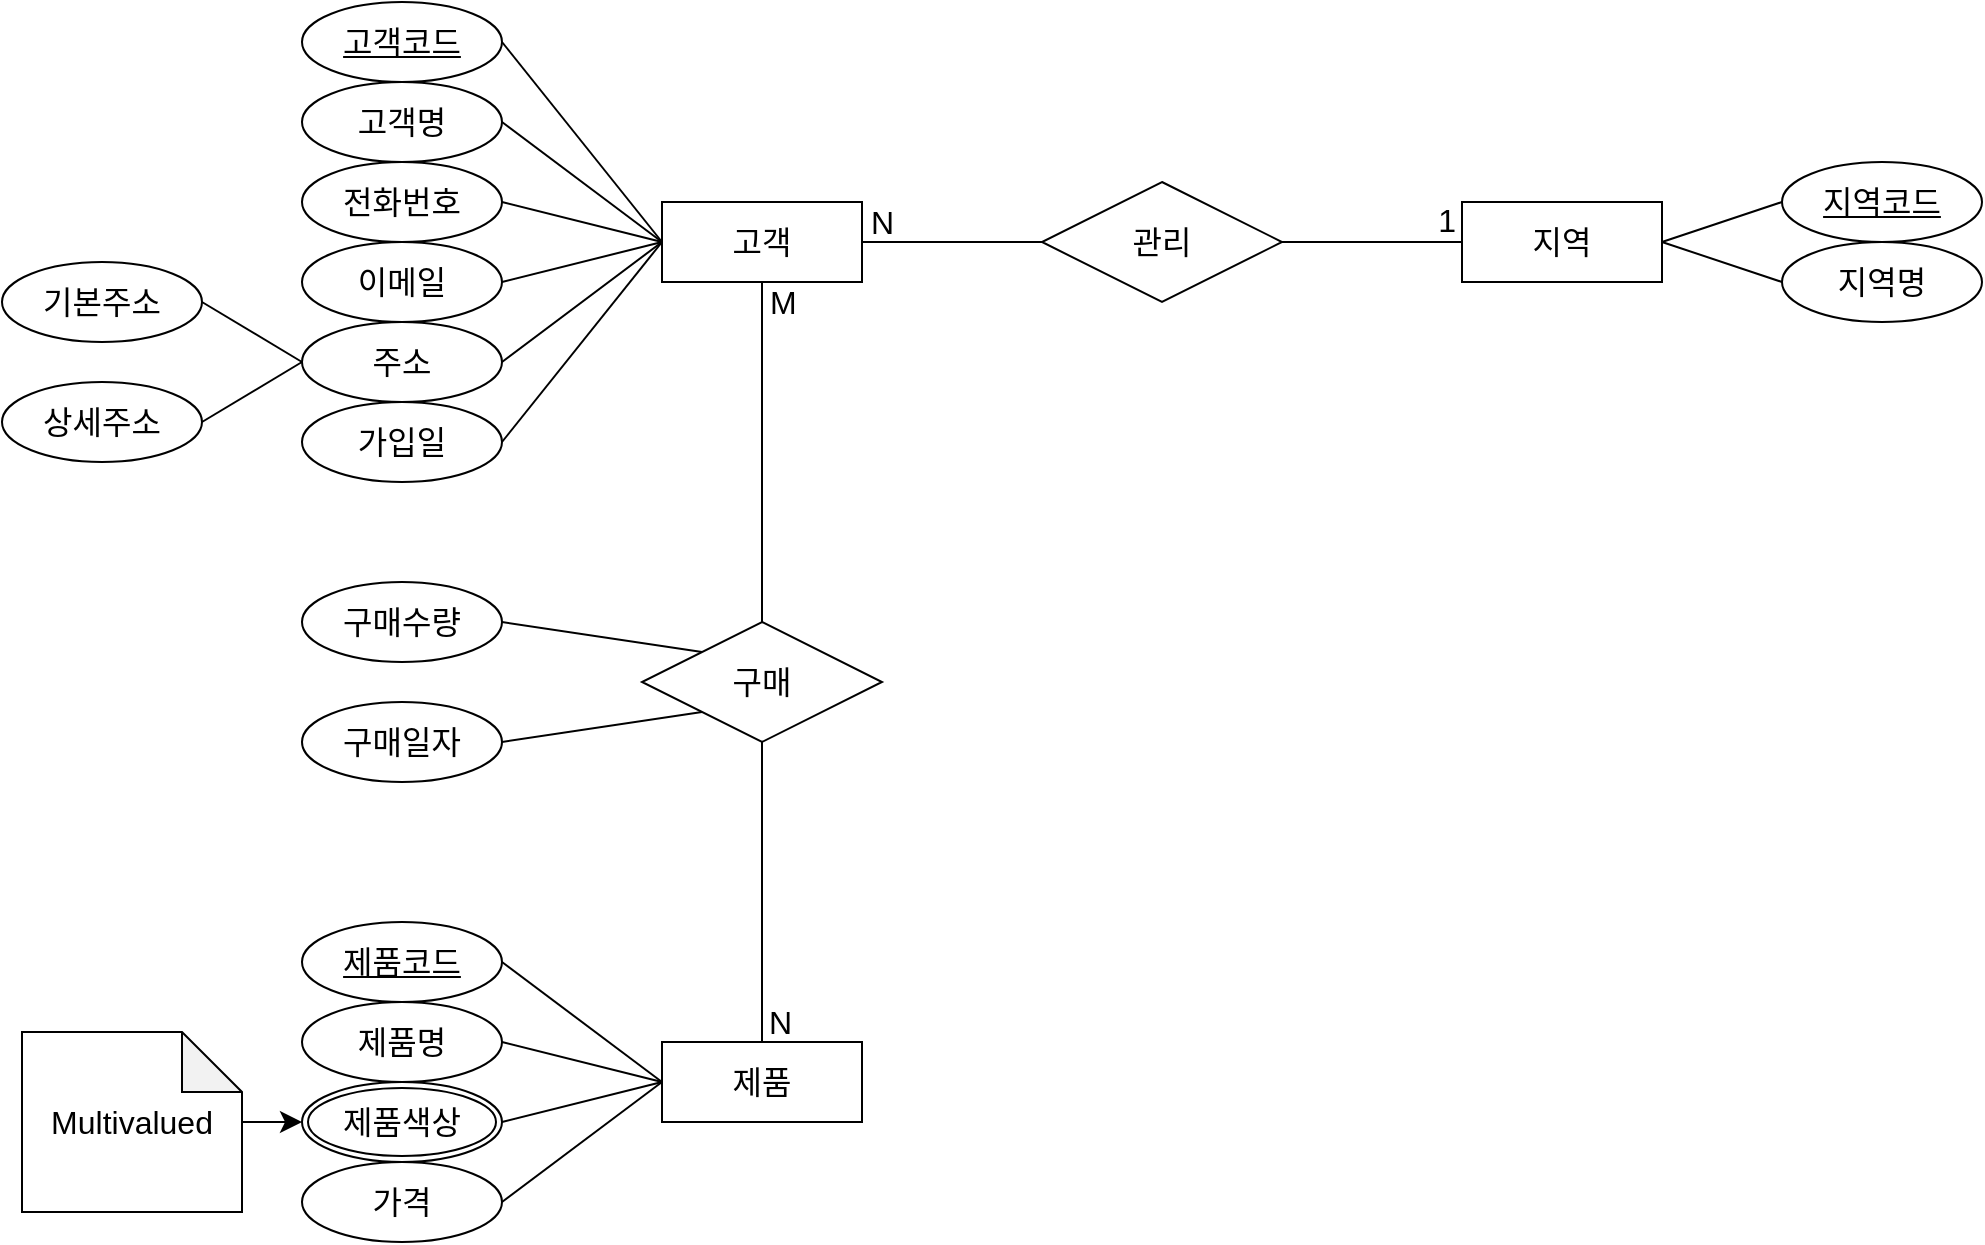 <mxfile version="23.0.2" type="github" pages="2">
  <diagram name="ERD" id="VXVqVvbSLFKc98BMj8N4">
    <mxGraphModel dx="1860" dy="1391" grid="1" gridSize="10" guides="1" tooltips="1" connect="1" arrows="1" fold="1" page="0" pageScale="1" pageWidth="827" pageHeight="1169" math="0" shadow="0">
      <root>
        <mxCell id="0" />
        <mxCell id="1" parent="0" />
        <mxCell id="eDF0rX1CZeztAPuccwW2-1" value="고객" style="whiteSpace=wrap;html=1;align=center;fontSize=16;" vertex="1" parent="1">
          <mxGeometry x="-120" y="-120" width="100" height="40" as="geometry" />
        </mxCell>
        <mxCell id="eDF0rX1CZeztAPuccwW2-4" value="지역" style="whiteSpace=wrap;html=1;align=center;fontSize=16;" vertex="1" parent="1">
          <mxGeometry x="280" y="-120" width="100" height="40" as="geometry" />
        </mxCell>
        <mxCell id="eDF0rX1CZeztAPuccwW2-5" value="제품" style="whiteSpace=wrap;html=1;align=center;fontSize=16;" vertex="1" parent="1">
          <mxGeometry x="-120" y="300" width="100" height="40" as="geometry" />
        </mxCell>
        <mxCell id="eDF0rX1CZeztAPuccwW2-6" value="고객코드" style="ellipse;whiteSpace=wrap;html=1;align=center;fontStyle=4;fontSize=16;" vertex="1" parent="1">
          <mxGeometry x="-300" y="-220" width="100" height="40" as="geometry" />
        </mxCell>
        <mxCell id="eDF0rX1CZeztAPuccwW2-7" value="고객명" style="ellipse;whiteSpace=wrap;html=1;align=center;fontSize=16;" vertex="1" parent="1">
          <mxGeometry x="-300" y="-180" width="100" height="40" as="geometry" />
        </mxCell>
        <mxCell id="eDF0rX1CZeztAPuccwW2-8" value="전화번호" style="ellipse;whiteSpace=wrap;html=1;align=center;fontSize=16;" vertex="1" parent="1">
          <mxGeometry x="-300" y="-140" width="100" height="40" as="geometry" />
        </mxCell>
        <mxCell id="eDF0rX1CZeztAPuccwW2-9" value="이메일" style="ellipse;whiteSpace=wrap;html=1;align=center;fontSize=16;" vertex="1" parent="1">
          <mxGeometry x="-300" y="-100" width="100" height="40" as="geometry" />
        </mxCell>
        <mxCell id="eDF0rX1CZeztAPuccwW2-10" value="주소" style="ellipse;whiteSpace=wrap;html=1;align=center;fontSize=16;" vertex="1" parent="1">
          <mxGeometry x="-300" y="-60" width="100" height="40" as="geometry" />
        </mxCell>
        <mxCell id="eDF0rX1CZeztAPuccwW2-12" value="가입일&lt;br&gt;" style="ellipse;whiteSpace=wrap;html=1;align=center;fontSize=16;" vertex="1" parent="1">
          <mxGeometry x="-300" y="-20" width="100" height="40" as="geometry" />
        </mxCell>
        <mxCell id="eDF0rX1CZeztAPuccwW2-13" value="기본주소" style="ellipse;whiteSpace=wrap;html=1;align=center;fontSize=16;" vertex="1" parent="1">
          <mxGeometry x="-450" y="-90" width="100" height="40" as="geometry" />
        </mxCell>
        <mxCell id="eDF0rX1CZeztAPuccwW2-14" value="상세주소" style="ellipse;whiteSpace=wrap;html=1;align=center;fontSize=16;" vertex="1" parent="1">
          <mxGeometry x="-450" y="-30" width="100" height="40" as="geometry" />
        </mxCell>
        <mxCell id="eDF0rX1CZeztAPuccwW2-15" value="지역명" style="ellipse;whiteSpace=wrap;html=1;align=center;fontSize=16;" vertex="1" parent="1">
          <mxGeometry x="440" y="-100" width="100" height="40" as="geometry" />
        </mxCell>
        <mxCell id="eDF0rX1CZeztAPuccwW2-16" value="지역코드" style="ellipse;whiteSpace=wrap;html=1;align=center;fontStyle=4;fontSize=16;" vertex="1" parent="1">
          <mxGeometry x="440" y="-140" width="100" height="40" as="geometry" />
        </mxCell>
        <mxCell id="eDF0rX1CZeztAPuccwW2-18" value="제품코드" style="ellipse;whiteSpace=wrap;html=1;align=center;fontStyle=4;fontSize=16;" vertex="1" parent="1">
          <mxGeometry x="-300" y="240" width="100" height="40" as="geometry" />
        </mxCell>
        <mxCell id="eDF0rX1CZeztAPuccwW2-19" value="제품명" style="ellipse;whiteSpace=wrap;html=1;align=center;fontSize=16;" vertex="1" parent="1">
          <mxGeometry x="-300" y="280" width="100" height="40" as="geometry" />
        </mxCell>
        <mxCell id="eDF0rX1CZeztAPuccwW2-21" value="가격" style="ellipse;whiteSpace=wrap;html=1;align=center;fontSize=16;" vertex="1" parent="1">
          <mxGeometry x="-300" y="360" width="100" height="40" as="geometry" />
        </mxCell>
        <mxCell id="eDF0rX1CZeztAPuccwW2-23" value="" style="endArrow=none;html=1;rounded=0;fontSize=12;startSize=8;endSize=8;curved=1;exitX=0.5;exitY=1;exitDx=0;exitDy=0;entryX=0.5;entryY=0;entryDx=0;entryDy=0;" edge="1" parent="1" source="eDF0rX1CZeztAPuccwW2-1" target="eDF0rX1CZeztAPuccwW2-5">
          <mxGeometry relative="1" as="geometry">
            <mxPoint x="-240" y="70" as="sourcePoint" />
            <mxPoint x="-80" y="70" as="targetPoint" />
          </mxGeometry>
        </mxCell>
        <mxCell id="eDF0rX1CZeztAPuccwW2-24" value="M" style="resizable=0;html=1;whiteSpace=wrap;align=left;verticalAlign=bottom;fontSize=16;" connectable="0" vertex="1" parent="eDF0rX1CZeztAPuccwW2-23">
          <mxGeometry x="-1" relative="1" as="geometry">
            <mxPoint x="2" y="21" as="offset" />
          </mxGeometry>
        </mxCell>
        <mxCell id="eDF0rX1CZeztAPuccwW2-25" value="N" style="resizable=0;html=1;whiteSpace=wrap;align=right;verticalAlign=bottom;fontSize=16;" connectable="0" vertex="1" parent="eDF0rX1CZeztAPuccwW2-23">
          <mxGeometry x="1" relative="1" as="geometry">
            <mxPoint x="16" y="1" as="offset" />
          </mxGeometry>
        </mxCell>
        <mxCell id="eDF0rX1CZeztAPuccwW2-22" value="구매" style="shape=rhombus;perimeter=rhombusPerimeter;whiteSpace=wrap;html=1;align=center;fontSize=16;" vertex="1" parent="1">
          <mxGeometry x="-130" y="90" width="120" height="60" as="geometry" />
        </mxCell>
        <mxCell id="eDF0rX1CZeztAPuccwW2-26" value="구매수량" style="ellipse;whiteSpace=wrap;html=1;align=center;fontSize=16;" vertex="1" parent="1">
          <mxGeometry x="-300" y="70" width="100" height="40" as="geometry" />
        </mxCell>
        <mxCell id="eDF0rX1CZeztAPuccwW2-27" value="구매일자" style="ellipse;whiteSpace=wrap;html=1;align=center;fontSize=16;" vertex="1" parent="1">
          <mxGeometry x="-300" y="130" width="100" height="40" as="geometry" />
        </mxCell>
        <mxCell id="eDF0rX1CZeztAPuccwW2-28" value="관리" style="shape=rhombus;perimeter=rhombusPerimeter;whiteSpace=wrap;html=1;align=center;fontSize=16;" vertex="1" parent="1">
          <mxGeometry x="70" y="-130" width="120" height="60" as="geometry" />
        </mxCell>
        <mxCell id="eDF0rX1CZeztAPuccwW2-29" value="" style="endArrow=none;html=1;rounded=0;fontSize=12;startSize=8;endSize=8;curved=1;entryX=0;entryY=0.5;entryDx=0;entryDy=0;exitX=1;exitY=0.5;exitDx=0;exitDy=0;" edge="1" parent="1" source="eDF0rX1CZeztAPuccwW2-28" target="eDF0rX1CZeztAPuccwW2-4">
          <mxGeometry relative="1" as="geometry">
            <mxPoint x="90" y="70" as="sourcePoint" />
            <mxPoint x="250" y="70" as="targetPoint" />
          </mxGeometry>
        </mxCell>
        <mxCell id="eDF0rX1CZeztAPuccwW2-30" value="1" style="resizable=0;html=1;whiteSpace=wrap;align=right;verticalAlign=bottom;fontSize=16;" connectable="0" vertex="1" parent="eDF0rX1CZeztAPuccwW2-29">
          <mxGeometry x="1" relative="1" as="geometry">
            <mxPoint x="-2" as="offset" />
          </mxGeometry>
        </mxCell>
        <mxCell id="eDF0rX1CZeztAPuccwW2-31" value="" style="endArrow=none;html=1;rounded=0;fontSize=12;startSize=8;endSize=8;curved=1;entryX=1;entryY=0.5;entryDx=0;entryDy=0;exitX=0;exitY=0.5;exitDx=0;exitDy=0;" edge="1" parent="1" source="eDF0rX1CZeztAPuccwW2-28" target="eDF0rX1CZeztAPuccwW2-1">
          <mxGeometry relative="1" as="geometry">
            <mxPoint x="130" y="70" as="sourcePoint" />
            <mxPoint x="290" y="70" as="targetPoint" />
          </mxGeometry>
        </mxCell>
        <mxCell id="eDF0rX1CZeztAPuccwW2-32" value="N" style="resizable=0;html=1;whiteSpace=wrap;align=right;verticalAlign=bottom;fontSize=16;" connectable="0" vertex="1" parent="eDF0rX1CZeztAPuccwW2-31">
          <mxGeometry x="1" relative="1" as="geometry">
            <mxPoint x="17" y="1" as="offset" />
          </mxGeometry>
        </mxCell>
        <mxCell id="eDF0rX1CZeztAPuccwW2-33" value="" style="endArrow=none;html=1;rounded=0;fontSize=12;startSize=8;endSize=8;curved=1;exitX=1;exitY=0.5;exitDx=0;exitDy=0;entryX=0;entryY=0.5;entryDx=0;entryDy=0;" edge="1" parent="1" source="eDF0rX1CZeztAPuccwW2-6" target="eDF0rX1CZeztAPuccwW2-1">
          <mxGeometry relative="1" as="geometry">
            <mxPoint x="-190" y="80" as="sourcePoint" />
            <mxPoint x="-120" y="-80" as="targetPoint" />
          </mxGeometry>
        </mxCell>
        <mxCell id="eDF0rX1CZeztAPuccwW2-34" value="" style="endArrow=none;html=1;rounded=0;fontSize=12;startSize=8;endSize=8;curved=1;exitX=1;exitY=0.5;exitDx=0;exitDy=0;entryX=0;entryY=0.5;entryDx=0;entryDy=0;" edge="1" parent="1" source="eDF0rX1CZeztAPuccwW2-7" target="eDF0rX1CZeztAPuccwW2-1">
          <mxGeometry relative="1" as="geometry">
            <mxPoint x="-190" y="-190" as="sourcePoint" />
            <mxPoint x="-120" y="-80" as="targetPoint" />
          </mxGeometry>
        </mxCell>
        <mxCell id="eDF0rX1CZeztAPuccwW2-35" value="" style="endArrow=none;html=1;rounded=0;fontSize=12;startSize=8;endSize=8;curved=1;exitX=1;exitY=0.5;exitDx=0;exitDy=0;entryX=0;entryY=0.5;entryDx=0;entryDy=0;" edge="1" parent="1" source="eDF0rX1CZeztAPuccwW2-8" target="eDF0rX1CZeztAPuccwW2-1">
          <mxGeometry relative="1" as="geometry">
            <mxPoint x="-190" y="-150" as="sourcePoint" />
            <mxPoint x="-120" y="-80" as="targetPoint" />
          </mxGeometry>
        </mxCell>
        <mxCell id="eDF0rX1CZeztAPuccwW2-36" value="" style="endArrow=none;html=1;rounded=0;fontSize=12;startSize=8;endSize=8;curved=1;exitX=1;exitY=0.5;exitDx=0;exitDy=0;entryX=0;entryY=0.5;entryDx=0;entryDy=0;" edge="1" parent="1" source="eDF0rX1CZeztAPuccwW2-9" target="eDF0rX1CZeztAPuccwW2-1">
          <mxGeometry relative="1" as="geometry">
            <mxPoint x="-190" y="-110" as="sourcePoint" />
            <mxPoint x="-120" y="-80" as="targetPoint" />
          </mxGeometry>
        </mxCell>
        <mxCell id="eDF0rX1CZeztAPuccwW2-37" value="" style="endArrow=none;html=1;rounded=0;fontSize=12;startSize=8;endSize=8;curved=1;exitX=1;exitY=0.5;exitDx=0;exitDy=0;entryX=0;entryY=0.5;entryDx=0;entryDy=0;" edge="1" parent="1" source="eDF0rX1CZeztAPuccwW2-10" target="eDF0rX1CZeztAPuccwW2-1">
          <mxGeometry relative="1" as="geometry">
            <mxPoint x="-190" y="-70" as="sourcePoint" />
            <mxPoint x="-120" y="-80" as="targetPoint" />
          </mxGeometry>
        </mxCell>
        <mxCell id="eDF0rX1CZeztAPuccwW2-39" value="" style="endArrow=none;html=1;rounded=0;fontSize=12;startSize=8;endSize=8;curved=1;exitX=1;exitY=0.5;exitDx=0;exitDy=0;entryX=0;entryY=0.5;entryDx=0;entryDy=0;" edge="1" parent="1" source="eDF0rX1CZeztAPuccwW2-12" target="eDF0rX1CZeztAPuccwW2-1">
          <mxGeometry relative="1" as="geometry">
            <mxPoint x="-170" y="-50" as="sourcePoint" />
            <mxPoint x="-120" y="-80" as="targetPoint" />
          </mxGeometry>
        </mxCell>
        <mxCell id="eDF0rX1CZeztAPuccwW2-40" value="" style="endArrow=none;html=1;rounded=0;fontSize=12;startSize=8;endSize=8;curved=1;exitX=1;exitY=0.5;exitDx=0;exitDy=0;entryX=0;entryY=0;entryDx=0;entryDy=0;" edge="1" parent="1" source="eDF0rX1CZeztAPuccwW2-26" target="eDF0rX1CZeztAPuccwW2-22">
          <mxGeometry relative="1" as="geometry">
            <mxPoint x="-190" y="10" as="sourcePoint" />
            <mxPoint x="-110" y="-110" as="targetPoint" />
          </mxGeometry>
        </mxCell>
        <mxCell id="eDF0rX1CZeztAPuccwW2-41" value="" style="endArrow=none;html=1;rounded=0;fontSize=12;startSize=8;endSize=8;curved=1;exitX=1;exitY=0.5;exitDx=0;exitDy=0;entryX=0;entryY=1;entryDx=0;entryDy=0;" edge="1" parent="1" source="eDF0rX1CZeztAPuccwW2-27" target="eDF0rX1CZeztAPuccwW2-22">
          <mxGeometry relative="1" as="geometry">
            <mxPoint x="-190" y="100" as="sourcePoint" />
            <mxPoint x="-90" y="115" as="targetPoint" />
          </mxGeometry>
        </mxCell>
        <mxCell id="eDF0rX1CZeztAPuccwW2-42" value="" style="endArrow=none;html=1;rounded=0;fontSize=12;startSize=8;endSize=8;curved=1;exitX=1;exitY=0.5;exitDx=0;exitDy=0;entryX=0;entryY=0.5;entryDx=0;entryDy=0;" edge="1" parent="1" source="eDF0rX1CZeztAPuccwW2-18" target="eDF0rX1CZeztAPuccwW2-5">
          <mxGeometry relative="1" as="geometry">
            <mxPoint x="-190" y="180" as="sourcePoint" />
            <mxPoint x="-90" y="165" as="targetPoint" />
          </mxGeometry>
        </mxCell>
        <mxCell id="eDF0rX1CZeztAPuccwW2-43" value="" style="endArrow=none;html=1;rounded=0;fontSize=12;startSize=8;endSize=8;curved=1;exitX=1;exitY=0.5;exitDx=0;exitDy=0;entryX=0;entryY=0.5;entryDx=0;entryDy=0;" edge="1" parent="1" source="eDF0rX1CZeztAPuccwW2-19" target="eDF0rX1CZeztAPuccwW2-5">
          <mxGeometry relative="1" as="geometry">
            <mxPoint x="-190" y="270" as="sourcePoint" />
            <mxPoint x="-110" y="330" as="targetPoint" />
          </mxGeometry>
        </mxCell>
        <mxCell id="eDF0rX1CZeztAPuccwW2-44" value="" style="endArrow=none;html=1;rounded=0;fontSize=12;startSize=8;endSize=8;curved=1;exitX=1;exitY=0.5;exitDx=0;exitDy=0;entryX=0;entryY=0.5;entryDx=0;entryDy=0;" edge="1" parent="1" source="VKuUm9pk9I5lDP7ehWcS-5" target="eDF0rX1CZeztAPuccwW2-5">
          <mxGeometry relative="1" as="geometry">
            <mxPoint x="-200" y="340" as="sourcePoint" />
            <mxPoint x="-110" y="330" as="targetPoint" />
          </mxGeometry>
        </mxCell>
        <mxCell id="eDF0rX1CZeztAPuccwW2-45" value="" style="endArrow=none;html=1;rounded=0;fontSize=12;startSize=8;endSize=8;curved=1;exitX=1;exitY=0.5;exitDx=0;exitDy=0;entryX=0;entryY=0.5;entryDx=0;entryDy=0;" edge="1" parent="1" source="eDF0rX1CZeztAPuccwW2-21" target="eDF0rX1CZeztAPuccwW2-5">
          <mxGeometry relative="1" as="geometry">
            <mxPoint x="-180" y="320" as="sourcePoint" />
            <mxPoint x="-100" y="340" as="targetPoint" />
          </mxGeometry>
        </mxCell>
        <mxCell id="eDF0rX1CZeztAPuccwW2-46" value="" style="endArrow=none;html=1;rounded=0;fontSize=12;startSize=8;endSize=8;curved=1;exitX=1;exitY=0.5;exitDx=0;exitDy=0;entryX=0;entryY=0.5;entryDx=0;entryDy=0;" edge="1" parent="1" source="eDF0rX1CZeztAPuccwW2-13" target="eDF0rX1CZeztAPuccwW2-10">
          <mxGeometry relative="1" as="geometry">
            <mxPoint x="-350" y="-80" as="sourcePoint" />
            <mxPoint x="-270" y="-60" as="targetPoint" />
          </mxGeometry>
        </mxCell>
        <mxCell id="eDF0rX1CZeztAPuccwW2-47" value="" style="endArrow=none;html=1;rounded=0;fontSize=12;startSize=8;endSize=8;curved=1;exitX=1;exitY=0.5;exitDx=0;exitDy=0;entryX=0;entryY=0.5;entryDx=0;entryDy=0;" edge="1" parent="1" source="eDF0rX1CZeztAPuccwW2-14" target="eDF0rX1CZeztAPuccwW2-10">
          <mxGeometry relative="1" as="geometry">
            <mxPoint x="-340" y="-70" as="sourcePoint" />
            <mxPoint x="-290" y="-30" as="targetPoint" />
          </mxGeometry>
        </mxCell>
        <mxCell id="eDF0rX1CZeztAPuccwW2-48" value="" style="endArrow=none;html=1;rounded=0;fontSize=12;startSize=8;endSize=8;curved=1;exitX=1;exitY=0.5;exitDx=0;exitDy=0;entryX=0;entryY=0.5;entryDx=0;entryDy=0;" edge="1" parent="1" source="eDF0rX1CZeztAPuccwW2-4" target="eDF0rX1CZeztAPuccwW2-16">
          <mxGeometry relative="1" as="geometry">
            <mxPoint x="270" y="60" as="sourcePoint" />
            <mxPoint x="430" y="60" as="targetPoint" />
          </mxGeometry>
        </mxCell>
        <mxCell id="eDF0rX1CZeztAPuccwW2-49" value="" style="endArrow=none;html=1;rounded=0;fontSize=12;startSize=8;endSize=8;curved=1;exitX=1;exitY=0.5;exitDx=0;exitDy=0;entryX=0;entryY=0.5;entryDx=0;entryDy=0;" edge="1" parent="1" source="eDF0rX1CZeztAPuccwW2-4" target="eDF0rX1CZeztAPuccwW2-15">
          <mxGeometry relative="1" as="geometry">
            <mxPoint x="390" y="-90" as="sourcePoint" />
            <mxPoint x="450" y="-110" as="targetPoint" />
          </mxGeometry>
        </mxCell>
        <mxCell id="VKuUm9pk9I5lDP7ehWcS-5" value="제품색상" style="ellipse;shape=doubleEllipse;margin=3;whiteSpace=wrap;html=1;align=center;fontSize=16;" vertex="1" parent="1">
          <mxGeometry x="-300" y="320" width="100" height="40" as="geometry" />
        </mxCell>
        <mxCell id="b7PekmZ-Q1O7V8gQwxxi-1" value="" style="edgeStyle=none;curved=1;rounded=0;orthogonalLoop=1;jettySize=auto;html=1;fontFamily=Helvetica;fontSize=16;fontColor=default;startSize=0;endSize=8;" edge="1" parent="1" source="pSygysDqsmpUmuMcyr_T-3" target="VKuUm9pk9I5lDP7ehWcS-5">
          <mxGeometry relative="1" as="geometry" />
        </mxCell>
        <mxCell id="pSygysDqsmpUmuMcyr_T-3" value="Multivalued" style="shape=note;whiteSpace=wrap;html=1;backgroundOutline=1;darkOpacity=0.05;strokeColor=default;align=center;verticalAlign=middle;fontFamily=Helvetica;fontSize=16;fontColor=default;startSize=0;fillColor=none;" vertex="1" parent="1">
          <mxGeometry x="-440" y="295" width="110" height="90" as="geometry" />
        </mxCell>
      </root>
    </mxGraphModel>
  </diagram>
  <diagram id="JuvKxeR1rOU4n8186Sb1" name="릴레이션">
    <mxGraphModel dx="1301" dy="1242" grid="1" gridSize="10" guides="1" tooltips="1" connect="1" arrows="1" fold="1" page="0" pageScale="1" pageWidth="827" pageHeight="1169" math="0" shadow="0">
      <root>
        <mxCell id="0" />
        <mxCell id="1" parent="0" />
        <mxCell id="ceYLRNmk7_6QOQrxrqJo-1" value="고객" style="shape=table;startSize=30;container=1;collapsible=1;childLayout=tableLayout;fixedRows=1;rowLines=0;fontStyle=1;align=center;resizeLast=1;html=1;whiteSpace=wrap;fontSize=16;" vertex="1" parent="1">
          <mxGeometry x="-120" y="-120" width="180" height="240" as="geometry" />
        </mxCell>
        <mxCell id="ceYLRNmk7_6QOQrxrqJo-2" value="" style="shape=tableRow;horizontal=0;startSize=0;swimlaneHead=0;swimlaneBody=0;fillColor=none;collapsible=0;dropTarget=0;points=[[0,0.5],[1,0.5]];portConstraint=eastwest;top=0;left=0;right=0;bottom=0;html=1;fontSize=16;" vertex="1" parent="ceYLRNmk7_6QOQrxrqJo-1">
          <mxGeometry y="30" width="180" height="30" as="geometry" />
        </mxCell>
        <mxCell id="ceYLRNmk7_6QOQrxrqJo-3" value="PK" style="shape=partialRectangle;connectable=0;fillColor=none;top=0;left=0;bottom=0;right=0;fontStyle=1;overflow=hidden;html=1;whiteSpace=wrap;fontSize=16;" vertex="1" parent="ceYLRNmk7_6QOQrxrqJo-2">
          <mxGeometry width="60" height="30" as="geometry">
            <mxRectangle width="60" height="30" as="alternateBounds" />
          </mxGeometry>
        </mxCell>
        <mxCell id="ceYLRNmk7_6QOQrxrqJo-4" value="고객코드" style="shape=partialRectangle;connectable=0;fillColor=none;top=0;left=0;bottom=0;right=0;align=left;spacingLeft=6;fontStyle=5;overflow=hidden;html=1;whiteSpace=wrap;fontSize=16;" vertex="1" parent="ceYLRNmk7_6QOQrxrqJo-2">
          <mxGeometry x="60" width="120" height="30" as="geometry">
            <mxRectangle width="120" height="30" as="alternateBounds" />
          </mxGeometry>
        </mxCell>
        <mxCell id="ceYLRNmk7_6QOQrxrqJo-5" value="" style="shape=tableRow;horizontal=0;startSize=0;swimlaneHead=0;swimlaneBody=0;fillColor=none;collapsible=0;dropTarget=0;points=[[0,0.5],[1,0.5]];portConstraint=eastwest;top=0;left=0;right=0;bottom=1;html=1;fontSize=16;" vertex="1" parent="ceYLRNmk7_6QOQrxrqJo-1">
          <mxGeometry y="60" width="180" height="30" as="geometry" />
        </mxCell>
        <mxCell id="ceYLRNmk7_6QOQrxrqJo-6" value="FK" style="shape=partialRectangle;connectable=0;fillColor=none;top=0;left=0;bottom=0;right=0;fontStyle=1;overflow=hidden;html=1;whiteSpace=wrap;fontSize=16;" vertex="1" parent="ceYLRNmk7_6QOQrxrqJo-5">
          <mxGeometry width="60" height="30" as="geometry">
            <mxRectangle width="60" height="30" as="alternateBounds" />
          </mxGeometry>
        </mxCell>
        <mxCell id="ceYLRNmk7_6QOQrxrqJo-7" value="지역코드" style="shape=partialRectangle;connectable=0;fillColor=none;top=0;left=0;bottom=0;right=0;align=left;spacingLeft=6;fontStyle=5;overflow=hidden;html=1;whiteSpace=wrap;fontSize=16;" vertex="1" parent="ceYLRNmk7_6QOQrxrqJo-5">
          <mxGeometry x="60" width="120" height="30" as="geometry">
            <mxRectangle width="120" height="30" as="alternateBounds" />
          </mxGeometry>
        </mxCell>
        <mxCell id="ceYLRNmk7_6QOQrxrqJo-8" value="" style="shape=tableRow;horizontal=0;startSize=0;swimlaneHead=0;swimlaneBody=0;fillColor=none;collapsible=0;dropTarget=0;points=[[0,0.5],[1,0.5]];portConstraint=eastwest;top=0;left=0;right=0;bottom=0;html=1;fontSize=16;" vertex="1" parent="ceYLRNmk7_6QOQrxrqJo-1">
          <mxGeometry y="90" width="180" height="30" as="geometry" />
        </mxCell>
        <mxCell id="ceYLRNmk7_6QOQrxrqJo-9" value="" style="shape=partialRectangle;connectable=0;fillColor=none;top=0;left=0;bottom=0;right=0;editable=1;overflow=hidden;html=1;whiteSpace=wrap;fontSize=16;" vertex="1" parent="ceYLRNmk7_6QOQrxrqJo-8">
          <mxGeometry width="60" height="30" as="geometry">
            <mxRectangle width="60" height="30" as="alternateBounds" />
          </mxGeometry>
        </mxCell>
        <mxCell id="ceYLRNmk7_6QOQrxrqJo-10" value="고객명" style="shape=partialRectangle;connectable=0;fillColor=none;top=0;left=0;bottom=0;right=0;align=left;spacingLeft=6;overflow=hidden;html=1;whiteSpace=wrap;fontSize=16;" vertex="1" parent="ceYLRNmk7_6QOQrxrqJo-8">
          <mxGeometry x="60" width="120" height="30" as="geometry">
            <mxRectangle width="120" height="30" as="alternateBounds" />
          </mxGeometry>
        </mxCell>
        <mxCell id="ceYLRNmk7_6QOQrxrqJo-11" value="" style="shape=tableRow;horizontal=0;startSize=0;swimlaneHead=0;swimlaneBody=0;fillColor=none;collapsible=0;dropTarget=0;points=[[0,0.5],[1,0.5]];portConstraint=eastwest;top=0;left=0;right=0;bottom=0;html=1;fontSize=16;" vertex="1" parent="ceYLRNmk7_6QOQrxrqJo-1">
          <mxGeometry y="120" width="180" height="30" as="geometry" />
        </mxCell>
        <mxCell id="ceYLRNmk7_6QOQrxrqJo-12" value="" style="shape=partialRectangle;connectable=0;fillColor=none;top=0;left=0;bottom=0;right=0;editable=1;overflow=hidden;html=1;whiteSpace=wrap;fontSize=16;" vertex="1" parent="ceYLRNmk7_6QOQrxrqJo-11">
          <mxGeometry width="60" height="30" as="geometry">
            <mxRectangle width="60" height="30" as="alternateBounds" />
          </mxGeometry>
        </mxCell>
        <mxCell id="ceYLRNmk7_6QOQrxrqJo-13" value="전화번호" style="shape=partialRectangle;connectable=0;fillColor=none;top=0;left=0;bottom=0;right=0;align=left;spacingLeft=6;overflow=hidden;html=1;whiteSpace=wrap;fontSize=16;" vertex="1" parent="ceYLRNmk7_6QOQrxrqJo-11">
          <mxGeometry x="60" width="120" height="30" as="geometry">
            <mxRectangle width="120" height="30" as="alternateBounds" />
          </mxGeometry>
        </mxCell>
        <mxCell id="27xxhIiOS2P7ywgRNnec-1" value="" style="shape=tableRow;horizontal=0;startSize=0;swimlaneHead=0;swimlaneBody=0;fillColor=none;collapsible=0;dropTarget=0;points=[[0,0.5],[1,0.5]];portConstraint=eastwest;top=0;left=0;right=0;bottom=0;html=1;fontSize=16;" vertex="1" parent="ceYLRNmk7_6QOQrxrqJo-1">
          <mxGeometry y="150" width="180" height="30" as="geometry" />
        </mxCell>
        <mxCell id="27xxhIiOS2P7ywgRNnec-2" value="" style="shape=partialRectangle;connectable=0;fillColor=none;top=0;left=0;bottom=0;right=0;editable=1;overflow=hidden;html=1;whiteSpace=wrap;fontSize=16;" vertex="1" parent="27xxhIiOS2P7ywgRNnec-1">
          <mxGeometry width="60" height="30" as="geometry">
            <mxRectangle width="60" height="30" as="alternateBounds" />
          </mxGeometry>
        </mxCell>
        <mxCell id="27xxhIiOS2P7ywgRNnec-3" value="이메일" style="shape=partialRectangle;connectable=0;fillColor=none;top=0;left=0;bottom=0;right=0;align=left;spacingLeft=6;overflow=hidden;html=1;whiteSpace=wrap;fontSize=16;" vertex="1" parent="27xxhIiOS2P7ywgRNnec-1">
          <mxGeometry x="60" width="120" height="30" as="geometry">
            <mxRectangle width="120" height="30" as="alternateBounds" />
          </mxGeometry>
        </mxCell>
        <mxCell id="27xxhIiOS2P7ywgRNnec-4" value="" style="shape=tableRow;horizontal=0;startSize=0;swimlaneHead=0;swimlaneBody=0;fillColor=none;collapsible=0;dropTarget=0;points=[[0,0.5],[1,0.5]];portConstraint=eastwest;top=0;left=0;right=0;bottom=0;html=1;fontSize=16;" vertex="1" parent="ceYLRNmk7_6QOQrxrqJo-1">
          <mxGeometry y="180" width="180" height="30" as="geometry" />
        </mxCell>
        <mxCell id="27xxhIiOS2P7ywgRNnec-5" value="" style="shape=partialRectangle;connectable=0;fillColor=none;top=0;left=0;bottom=0;right=0;editable=1;overflow=hidden;html=1;whiteSpace=wrap;fontSize=16;" vertex="1" parent="27xxhIiOS2P7ywgRNnec-4">
          <mxGeometry width="60" height="30" as="geometry">
            <mxRectangle width="60" height="30" as="alternateBounds" />
          </mxGeometry>
        </mxCell>
        <mxCell id="27xxhIiOS2P7ywgRNnec-6" value="주소" style="shape=partialRectangle;connectable=0;fillColor=none;top=0;left=0;bottom=0;right=0;align=left;spacingLeft=6;overflow=hidden;html=1;whiteSpace=wrap;fontSize=16;" vertex="1" parent="27xxhIiOS2P7ywgRNnec-4">
          <mxGeometry x="60" width="120" height="30" as="geometry">
            <mxRectangle width="120" height="30" as="alternateBounds" />
          </mxGeometry>
        </mxCell>
        <mxCell id="27xxhIiOS2P7ywgRNnec-10" value="" style="shape=tableRow;horizontal=0;startSize=0;swimlaneHead=0;swimlaneBody=0;fillColor=none;collapsible=0;dropTarget=0;points=[[0,0.5],[1,0.5]];portConstraint=eastwest;top=0;left=0;right=0;bottom=0;html=1;fontSize=16;" vertex="1" parent="ceYLRNmk7_6QOQrxrqJo-1">
          <mxGeometry y="210" width="180" height="30" as="geometry" />
        </mxCell>
        <mxCell id="27xxhIiOS2P7ywgRNnec-11" value="" style="shape=partialRectangle;connectable=0;fillColor=none;top=0;left=0;bottom=0;right=0;editable=1;overflow=hidden;html=1;whiteSpace=wrap;fontSize=16;" vertex="1" parent="27xxhIiOS2P7ywgRNnec-10">
          <mxGeometry width="60" height="30" as="geometry">
            <mxRectangle width="60" height="30" as="alternateBounds" />
          </mxGeometry>
        </mxCell>
        <mxCell id="27xxhIiOS2P7ywgRNnec-12" value="가입일" style="shape=partialRectangle;connectable=0;fillColor=none;top=0;left=0;bottom=0;right=0;align=left;spacingLeft=6;overflow=hidden;html=1;whiteSpace=wrap;fontSize=16;" vertex="1" parent="27xxhIiOS2P7ywgRNnec-10">
          <mxGeometry x="60" width="120" height="30" as="geometry">
            <mxRectangle width="120" height="30" as="alternateBounds" />
          </mxGeometry>
        </mxCell>
        <mxCell id="27xxhIiOS2P7ywgRNnec-16" value="제품" style="shape=table;startSize=30;container=1;collapsible=1;childLayout=tableLayout;fixedRows=1;rowLines=0;fontStyle=1;align=center;resizeLast=1;html=1;whiteSpace=wrap;fontSize=16;" vertex="1" parent="1">
          <mxGeometry x="440" y="-120" width="180" height="120" as="geometry" />
        </mxCell>
        <mxCell id="27xxhIiOS2P7ywgRNnec-17" value="" style="shape=tableRow;horizontal=0;startSize=0;swimlaneHead=0;swimlaneBody=0;fillColor=none;collapsible=0;dropTarget=0;points=[[0,0.5],[1,0.5]];portConstraint=eastwest;top=0;left=0;right=0;bottom=0;html=1;fontSize=16;" vertex="1" parent="27xxhIiOS2P7ywgRNnec-16">
          <mxGeometry y="30" width="180" height="30" as="geometry" />
        </mxCell>
        <mxCell id="27xxhIiOS2P7ywgRNnec-18" value="PK" style="shape=partialRectangle;connectable=0;fillColor=none;top=0;left=0;bottom=0;right=0;fontStyle=1;overflow=hidden;html=1;whiteSpace=wrap;fontSize=16;" vertex="1" parent="27xxhIiOS2P7ywgRNnec-17">
          <mxGeometry width="60" height="30" as="geometry">
            <mxRectangle width="60" height="30" as="alternateBounds" />
          </mxGeometry>
        </mxCell>
        <mxCell id="27xxhIiOS2P7ywgRNnec-19" value="제품코드" style="shape=partialRectangle;connectable=0;fillColor=none;top=0;left=0;bottom=0;right=0;align=left;spacingLeft=6;fontStyle=5;overflow=hidden;html=1;whiteSpace=wrap;fontSize=16;" vertex="1" parent="27xxhIiOS2P7ywgRNnec-17">
          <mxGeometry x="60" width="120" height="30" as="geometry">
            <mxRectangle width="120" height="30" as="alternateBounds" />
          </mxGeometry>
        </mxCell>
        <mxCell id="27xxhIiOS2P7ywgRNnec-23" value="" style="shape=tableRow;horizontal=0;startSize=0;swimlaneHead=0;swimlaneBody=0;fillColor=none;collapsible=0;dropTarget=0;points=[[0,0.5],[1,0.5]];portConstraint=eastwest;top=0;left=0;right=0;bottom=0;html=1;fontSize=16;" vertex="1" parent="27xxhIiOS2P7ywgRNnec-16">
          <mxGeometry y="60" width="180" height="30" as="geometry" />
        </mxCell>
        <mxCell id="27xxhIiOS2P7ywgRNnec-24" value="" style="shape=partialRectangle;connectable=0;fillColor=none;top=0;left=0;bottom=0;right=0;editable=1;overflow=hidden;html=1;whiteSpace=wrap;fontSize=16;" vertex="1" parent="27xxhIiOS2P7ywgRNnec-23">
          <mxGeometry width="60" height="30" as="geometry">
            <mxRectangle width="60" height="30" as="alternateBounds" />
          </mxGeometry>
        </mxCell>
        <mxCell id="27xxhIiOS2P7ywgRNnec-25" value="제품명" style="shape=partialRectangle;connectable=0;fillColor=none;top=0;left=0;bottom=0;right=0;align=left;spacingLeft=6;overflow=hidden;html=1;whiteSpace=wrap;fontSize=16;" vertex="1" parent="27xxhIiOS2P7ywgRNnec-23">
          <mxGeometry x="60" width="120" height="30" as="geometry">
            <mxRectangle width="120" height="30" as="alternateBounds" />
          </mxGeometry>
        </mxCell>
        <mxCell id="27xxhIiOS2P7ywgRNnec-29" value="" style="shape=tableRow;horizontal=0;startSize=0;swimlaneHead=0;swimlaneBody=0;fillColor=none;collapsible=0;dropTarget=0;points=[[0,0.5],[1,0.5]];portConstraint=eastwest;top=0;left=0;right=0;bottom=0;html=1;fontSize=16;" vertex="1" parent="27xxhIiOS2P7ywgRNnec-16">
          <mxGeometry y="90" width="180" height="30" as="geometry" />
        </mxCell>
        <mxCell id="27xxhIiOS2P7ywgRNnec-30" value="" style="shape=partialRectangle;connectable=0;fillColor=none;top=0;left=0;bottom=0;right=0;editable=1;overflow=hidden;html=1;whiteSpace=wrap;fontSize=16;" vertex="1" parent="27xxhIiOS2P7ywgRNnec-29">
          <mxGeometry width="60" height="30" as="geometry">
            <mxRectangle width="60" height="30" as="alternateBounds" />
          </mxGeometry>
        </mxCell>
        <mxCell id="27xxhIiOS2P7ywgRNnec-31" value="가격" style="shape=partialRectangle;connectable=0;fillColor=none;top=0;left=0;bottom=0;right=0;align=left;spacingLeft=6;overflow=hidden;html=1;whiteSpace=wrap;fontSize=16;" vertex="1" parent="27xxhIiOS2P7ywgRNnec-29">
          <mxGeometry x="60" width="120" height="30" as="geometry">
            <mxRectangle width="120" height="30" as="alternateBounds" />
          </mxGeometry>
        </mxCell>
        <mxCell id="Zn6sk3qQxfvNvcCfOepK-1" value="구매" style="shape=table;startSize=30;container=1;collapsible=1;childLayout=tableLayout;fixedRows=1;rowLines=0;fontStyle=1;align=center;resizeLast=1;html=1;whiteSpace=wrap;fontSize=16;" vertex="1" parent="1">
          <mxGeometry x="160" y="-120" width="180" height="180" as="geometry" />
        </mxCell>
        <mxCell id="JBOhfwmOtoYsIw5gfBjV-3" value="" style="shape=tableRow;horizontal=0;startSize=0;swimlaneHead=0;swimlaneBody=0;fillColor=none;collapsible=0;dropTarget=0;points=[[0,0.5],[1,0.5]];portConstraint=eastwest;top=0;left=0;right=0;bottom=0;html=1;fontSize=16;" vertex="1" parent="Zn6sk3qQxfvNvcCfOepK-1">
          <mxGeometry y="30" width="180" height="30" as="geometry" />
        </mxCell>
        <mxCell id="JBOhfwmOtoYsIw5gfBjV-4" value="PK" style="shape=partialRectangle;connectable=0;fillColor=none;top=0;left=0;bottom=0;right=0;fontStyle=1;overflow=hidden;html=1;whiteSpace=wrap;fontSize=16;" vertex="1" parent="JBOhfwmOtoYsIw5gfBjV-3">
          <mxGeometry width="60" height="30" as="geometry">
            <mxRectangle width="60" height="30" as="alternateBounds" />
          </mxGeometry>
        </mxCell>
        <mxCell id="JBOhfwmOtoYsIw5gfBjV-5" value="구매코드" style="shape=partialRectangle;connectable=0;fillColor=none;top=0;left=0;bottom=0;right=0;align=left;spacingLeft=6;fontStyle=5;overflow=hidden;html=1;whiteSpace=wrap;fontSize=16;" vertex="1" parent="JBOhfwmOtoYsIw5gfBjV-3">
          <mxGeometry x="60" width="120" height="30" as="geometry">
            <mxRectangle width="120" height="30" as="alternateBounds" />
          </mxGeometry>
        </mxCell>
        <mxCell id="Zn6sk3qQxfvNvcCfOepK-2" value="" style="shape=tableRow;horizontal=0;startSize=0;swimlaneHead=0;swimlaneBody=0;fillColor=none;collapsible=0;dropTarget=0;points=[[0,0.5],[1,0.5]];portConstraint=eastwest;top=0;left=0;right=0;bottom=0;html=1;fontSize=16;" vertex="1" parent="Zn6sk3qQxfvNvcCfOepK-1">
          <mxGeometry y="60" width="180" height="30" as="geometry" />
        </mxCell>
        <mxCell id="Zn6sk3qQxfvNvcCfOepK-3" value="FK" style="shape=partialRectangle;connectable=0;fillColor=none;top=0;left=0;bottom=0;right=0;fontStyle=1;overflow=hidden;html=1;whiteSpace=wrap;fontSize=16;" vertex="1" parent="Zn6sk3qQxfvNvcCfOepK-2">
          <mxGeometry width="60" height="30" as="geometry">
            <mxRectangle width="60" height="30" as="alternateBounds" />
          </mxGeometry>
        </mxCell>
        <mxCell id="Zn6sk3qQxfvNvcCfOepK-4" value="고객코드" style="shape=partialRectangle;connectable=0;fillColor=none;top=0;left=0;bottom=0;right=0;align=left;spacingLeft=6;fontStyle=5;overflow=hidden;html=1;whiteSpace=wrap;fontSize=16;" vertex="1" parent="Zn6sk3qQxfvNvcCfOepK-2">
          <mxGeometry x="60" width="120" height="30" as="geometry">
            <mxRectangle width="120" height="30" as="alternateBounds" />
          </mxGeometry>
        </mxCell>
        <mxCell id="Zn6sk3qQxfvNvcCfOepK-5" value="" style="shape=tableRow;horizontal=0;startSize=0;swimlaneHead=0;swimlaneBody=0;fillColor=none;collapsible=0;dropTarget=0;points=[[0,0.5],[1,0.5]];portConstraint=eastwest;top=0;left=0;right=0;bottom=1;html=1;fontSize=16;" vertex="1" parent="Zn6sk3qQxfvNvcCfOepK-1">
          <mxGeometry y="90" width="180" height="30" as="geometry" />
        </mxCell>
        <mxCell id="Zn6sk3qQxfvNvcCfOepK-6" value="FK" style="shape=partialRectangle;connectable=0;fillColor=none;top=0;left=0;bottom=0;right=0;fontStyle=1;overflow=hidden;html=1;whiteSpace=wrap;fontSize=16;" vertex="1" parent="Zn6sk3qQxfvNvcCfOepK-5">
          <mxGeometry width="60" height="30" as="geometry">
            <mxRectangle width="60" height="30" as="alternateBounds" />
          </mxGeometry>
        </mxCell>
        <mxCell id="Zn6sk3qQxfvNvcCfOepK-7" value="제품코드" style="shape=partialRectangle;connectable=0;fillColor=none;top=0;left=0;bottom=0;right=0;align=left;spacingLeft=6;fontStyle=5;overflow=hidden;html=1;whiteSpace=wrap;fontSize=16;" vertex="1" parent="Zn6sk3qQxfvNvcCfOepK-5">
          <mxGeometry x="60" width="120" height="30" as="geometry">
            <mxRectangle width="120" height="30" as="alternateBounds" />
          </mxGeometry>
        </mxCell>
        <mxCell id="Zn6sk3qQxfvNvcCfOepK-8" value="" style="shape=tableRow;horizontal=0;startSize=0;swimlaneHead=0;swimlaneBody=0;fillColor=none;collapsible=0;dropTarget=0;points=[[0,0.5],[1,0.5]];portConstraint=eastwest;top=0;left=0;right=0;bottom=0;html=1;fontSize=16;" vertex="1" parent="Zn6sk3qQxfvNvcCfOepK-1">
          <mxGeometry y="120" width="180" height="30" as="geometry" />
        </mxCell>
        <mxCell id="Zn6sk3qQxfvNvcCfOepK-9" value="" style="shape=partialRectangle;connectable=0;fillColor=none;top=0;left=0;bottom=0;right=0;editable=1;overflow=hidden;html=1;whiteSpace=wrap;fontSize=16;" vertex="1" parent="Zn6sk3qQxfvNvcCfOepK-8">
          <mxGeometry width="60" height="30" as="geometry">
            <mxRectangle width="60" height="30" as="alternateBounds" />
          </mxGeometry>
        </mxCell>
        <mxCell id="Zn6sk3qQxfvNvcCfOepK-10" value="제품명" style="shape=partialRectangle;connectable=0;fillColor=none;top=0;left=0;bottom=0;right=0;align=left;spacingLeft=6;overflow=hidden;html=1;whiteSpace=wrap;fontSize=16;" vertex="1" parent="Zn6sk3qQxfvNvcCfOepK-8">
          <mxGeometry x="60" width="120" height="30" as="geometry">
            <mxRectangle width="120" height="30" as="alternateBounds" />
          </mxGeometry>
        </mxCell>
        <mxCell id="Zn6sk3qQxfvNvcCfOepK-11" value="" style="shape=tableRow;horizontal=0;startSize=0;swimlaneHead=0;swimlaneBody=0;fillColor=none;collapsible=0;dropTarget=0;points=[[0,0.5],[1,0.5]];portConstraint=eastwest;top=0;left=0;right=0;bottom=0;html=1;fontSize=16;" vertex="1" parent="Zn6sk3qQxfvNvcCfOepK-1">
          <mxGeometry y="150" width="180" height="30" as="geometry" />
        </mxCell>
        <mxCell id="Zn6sk3qQxfvNvcCfOepK-12" value="" style="shape=partialRectangle;connectable=0;fillColor=none;top=0;left=0;bottom=0;right=0;editable=1;overflow=hidden;html=1;whiteSpace=wrap;fontSize=16;" vertex="1" parent="Zn6sk3qQxfvNvcCfOepK-11">
          <mxGeometry width="60" height="30" as="geometry">
            <mxRectangle width="60" height="30" as="alternateBounds" />
          </mxGeometry>
        </mxCell>
        <mxCell id="Zn6sk3qQxfvNvcCfOepK-13" value="제품색상" style="shape=partialRectangle;connectable=0;fillColor=none;top=0;left=0;bottom=0;right=0;align=left;spacingLeft=6;overflow=hidden;html=1;whiteSpace=wrap;fontSize=16;" vertex="1" parent="Zn6sk3qQxfvNvcCfOepK-11">
          <mxGeometry x="60" width="120" height="30" as="geometry">
            <mxRectangle width="120" height="30" as="alternateBounds" />
          </mxGeometry>
        </mxCell>
        <mxCell id="Zn6sk3qQxfvNvcCfOepK-14" value="지역" style="shape=table;startSize=30;container=1;collapsible=1;childLayout=tableLayout;fixedRows=1;rowLines=0;fontStyle=1;align=center;resizeLast=1;html=1;whiteSpace=wrap;fontSize=16;" vertex="1" parent="1">
          <mxGeometry x="-120" y="240" width="180" height="90" as="geometry">
            <mxRectangle x="-120" y="240" width="70" height="30" as="alternateBounds" />
          </mxGeometry>
        </mxCell>
        <mxCell id="Zn6sk3qQxfvNvcCfOepK-15" value="" style="shape=tableRow;horizontal=0;startSize=0;swimlaneHead=0;swimlaneBody=0;fillColor=none;collapsible=0;dropTarget=0;points=[[0,0.5],[1,0.5]];portConstraint=eastwest;top=0;left=0;right=0;bottom=0;html=1;fontSize=16;swimlaneFillColor=none;" vertex="1" parent="Zn6sk3qQxfvNvcCfOepK-14">
          <mxGeometry y="30" width="180" height="30" as="geometry" />
        </mxCell>
        <mxCell id="Zn6sk3qQxfvNvcCfOepK-16" value="PK" style="shape=partialRectangle;connectable=0;fillColor=none;top=0;left=0;bottom=0;right=0;fontStyle=1;overflow=hidden;html=1;whiteSpace=wrap;fontSize=16;" vertex="1" parent="Zn6sk3qQxfvNvcCfOepK-15">
          <mxGeometry width="60" height="30" as="geometry">
            <mxRectangle width="60" height="30" as="alternateBounds" />
          </mxGeometry>
        </mxCell>
        <mxCell id="Zn6sk3qQxfvNvcCfOepK-17" value="지역코드" style="shape=partialRectangle;connectable=0;fillColor=none;top=0;left=0;bottom=0;right=0;align=left;spacingLeft=6;fontStyle=5;overflow=hidden;html=1;whiteSpace=wrap;fontSize=16;" vertex="1" parent="Zn6sk3qQxfvNvcCfOepK-15">
          <mxGeometry x="60" width="120" height="30" as="geometry">
            <mxRectangle width="120" height="30" as="alternateBounds" />
          </mxGeometry>
        </mxCell>
        <mxCell id="Zn6sk3qQxfvNvcCfOepK-18" value="" style="shape=tableRow;horizontal=0;startSize=0;swimlaneHead=0;swimlaneBody=0;fillColor=none;collapsible=0;dropTarget=0;points=[[0,0.5],[1,0.5]];portConstraint=eastwest;top=0;left=0;right=0;bottom=0;html=1;fontSize=16;" vertex="1" parent="Zn6sk3qQxfvNvcCfOepK-14">
          <mxGeometry y="60" width="180" height="30" as="geometry" />
        </mxCell>
        <mxCell id="Zn6sk3qQxfvNvcCfOepK-19" value="" style="shape=partialRectangle;connectable=0;fillColor=none;top=0;left=0;bottom=0;right=0;editable=1;overflow=hidden;html=1;whiteSpace=wrap;fontSize=16;" vertex="1" parent="Zn6sk3qQxfvNvcCfOepK-18">
          <mxGeometry width="60" height="30" as="geometry">
            <mxRectangle width="60" height="30" as="alternateBounds" />
          </mxGeometry>
        </mxCell>
        <mxCell id="Zn6sk3qQxfvNvcCfOepK-20" value="지역명" style="shape=partialRectangle;connectable=0;fillColor=none;top=0;left=0;bottom=0;right=0;align=left;spacingLeft=6;overflow=hidden;html=1;whiteSpace=wrap;fontSize=16;" vertex="1" parent="Zn6sk3qQxfvNvcCfOepK-18">
          <mxGeometry x="60" width="120" height="30" as="geometry">
            <mxRectangle width="120" height="30" as="alternateBounds" />
          </mxGeometry>
        </mxCell>
        <mxCell id="ko9pfeOgN6RqH0T-XlL4-1" value="" style="edgeStyle=orthogonalEdgeStyle;fontSize=12;html=1;endArrow=ERoneToMany;startArrow=ERmandOne;rounded=0;startSize=8;endSize=8;exitX=1;exitY=0.5;exitDx=0;exitDy=0;entryX=1;entryY=0.5;entryDx=0;entryDy=0;" edge="1" parent="1" source="Zn6sk3qQxfvNvcCfOepK-15" target="27xxhIiOS2P7ywgRNnec-10">
          <mxGeometry width="100" height="100" relative="1" as="geometry">
            <mxPoint x="180" y="250" as="sourcePoint" />
            <mxPoint x="60" y="105" as="targetPoint" />
            <Array as="points">
              <mxPoint x="100" y="285" />
              <mxPoint x="100" y="105" />
            </Array>
          </mxGeometry>
        </mxCell>
        <mxCell id="nKlgjaA7Oc5ywpUAtWfn-2" value="N" style="text;strokeColor=none;fillColor=none;html=1;align=center;verticalAlign=middle;whiteSpace=wrap;rounded=0;fontSize=16;" vertex="1" parent="1">
          <mxGeometry x="64" y="86" width="10" height="10" as="geometry" />
        </mxCell>
        <mxCell id="nKlgjaA7Oc5ywpUAtWfn-3" value="1" style="text;strokeColor=none;fillColor=none;html=1;align=center;verticalAlign=middle;whiteSpace=wrap;rounded=0;fontSize=16;" vertex="1" parent="1">
          <mxGeometry x="63" y="267" width="10" height="10" as="geometry" />
        </mxCell>
        <mxCell id="nKlgjaA7Oc5ywpUAtWfn-9" value="제품색상" style="shape=table;startSize=30;container=1;collapsible=1;childLayout=tableLayout;fixedRows=1;rowLines=0;fontStyle=1;align=center;resizeLast=1;html=1;whiteSpace=wrap;strokeColor=default;verticalAlign=middle;fontFamily=Helvetica;fontSize=16;fontColor=default;fillColor=none;" vertex="1" parent="1">
          <mxGeometry x="440" y="110" width="180" height="120" as="geometry" />
        </mxCell>
        <mxCell id="nKlgjaA7Oc5ywpUAtWfn-10" value="" style="shape=tableRow;horizontal=0;startSize=0;swimlaneHead=0;swimlaneBody=0;fillColor=none;collapsible=0;dropTarget=0;points=[[0,0.5],[1,0.5]];portConstraint=eastwest;top=0;left=0;right=0;bottom=0;html=1;strokeColor=default;align=center;verticalAlign=middle;fontFamily=Helvetica;fontSize=16;fontColor=default;" vertex="1" parent="nKlgjaA7Oc5ywpUAtWfn-9">
          <mxGeometry y="30" width="180" height="30" as="geometry" />
        </mxCell>
        <mxCell id="nKlgjaA7Oc5ywpUAtWfn-11" value="PK" style="shape=partialRectangle;connectable=0;fillColor=none;top=0;left=0;bottom=0;right=0;fontStyle=1;overflow=hidden;html=1;whiteSpace=wrap;strokeColor=default;align=center;verticalAlign=middle;fontFamily=Helvetica;fontSize=16;fontColor=default;startSize=0;" vertex="1" parent="nKlgjaA7Oc5ywpUAtWfn-10">
          <mxGeometry width="60" height="30" as="geometry">
            <mxRectangle width="60" height="30" as="alternateBounds" />
          </mxGeometry>
        </mxCell>
        <mxCell id="nKlgjaA7Oc5ywpUAtWfn-12" value="색상코드" style="shape=partialRectangle;connectable=0;fillColor=none;top=0;left=0;bottom=0;right=0;align=left;spacingLeft=6;fontStyle=5;overflow=hidden;html=1;whiteSpace=wrap;strokeColor=default;verticalAlign=middle;fontFamily=Helvetica;fontSize=16;fontColor=default;startSize=0;" vertex="1" parent="nKlgjaA7Oc5ywpUAtWfn-10">
          <mxGeometry x="60" width="120" height="30" as="geometry">
            <mxRectangle width="120" height="30" as="alternateBounds" />
          </mxGeometry>
        </mxCell>
        <mxCell id="nKlgjaA7Oc5ywpUAtWfn-13" value="" style="shape=tableRow;horizontal=0;startSize=0;swimlaneHead=0;swimlaneBody=0;fillColor=none;collapsible=0;dropTarget=0;points=[[0,0.5],[1,0.5]];portConstraint=eastwest;top=0;left=0;right=0;bottom=1;html=1;strokeColor=default;align=center;verticalAlign=middle;fontFamily=Helvetica;fontSize=16;fontColor=default;" vertex="1" parent="nKlgjaA7Oc5ywpUAtWfn-9">
          <mxGeometry y="60" width="180" height="30" as="geometry" />
        </mxCell>
        <mxCell id="nKlgjaA7Oc5ywpUAtWfn-14" value="FK" style="shape=partialRectangle;connectable=0;fillColor=none;top=0;left=0;bottom=0;right=0;fontStyle=1;overflow=hidden;html=1;whiteSpace=wrap;strokeColor=default;align=center;verticalAlign=middle;fontFamily=Helvetica;fontSize=16;fontColor=default;startSize=0;" vertex="1" parent="nKlgjaA7Oc5ywpUAtWfn-13">
          <mxGeometry width="60" height="30" as="geometry">
            <mxRectangle width="60" height="30" as="alternateBounds" />
          </mxGeometry>
        </mxCell>
        <mxCell id="nKlgjaA7Oc5ywpUAtWfn-15" value="제품코드" style="shape=partialRectangle;connectable=0;fillColor=none;top=0;left=0;bottom=0;right=0;align=left;spacingLeft=6;fontStyle=5;overflow=hidden;html=1;whiteSpace=wrap;strokeColor=default;verticalAlign=middle;fontFamily=Helvetica;fontSize=16;fontColor=default;startSize=0;" vertex="1" parent="nKlgjaA7Oc5ywpUAtWfn-13">
          <mxGeometry x="60" width="120" height="30" as="geometry">
            <mxRectangle width="120" height="30" as="alternateBounds" />
          </mxGeometry>
        </mxCell>
        <mxCell id="nKlgjaA7Oc5ywpUAtWfn-16" value="" style="shape=tableRow;horizontal=0;startSize=0;swimlaneHead=0;swimlaneBody=0;fillColor=none;collapsible=0;dropTarget=0;points=[[0,0.5],[1,0.5]];portConstraint=eastwest;top=0;left=0;right=0;bottom=0;html=1;strokeColor=default;align=center;verticalAlign=middle;fontFamily=Helvetica;fontSize=16;fontColor=default;" vertex="1" parent="nKlgjaA7Oc5ywpUAtWfn-9">
          <mxGeometry y="90" width="180" height="30" as="geometry" />
        </mxCell>
        <mxCell id="nKlgjaA7Oc5ywpUAtWfn-17" value="" style="shape=partialRectangle;connectable=0;fillColor=none;top=0;left=0;bottom=0;right=0;editable=1;overflow=hidden;html=1;whiteSpace=wrap;strokeColor=default;align=center;verticalAlign=middle;fontFamily=Helvetica;fontSize=16;fontColor=default;startSize=0;" vertex="1" parent="nKlgjaA7Oc5ywpUAtWfn-16">
          <mxGeometry width="60" height="30" as="geometry">
            <mxRectangle width="60" height="30" as="alternateBounds" />
          </mxGeometry>
        </mxCell>
        <mxCell id="nKlgjaA7Oc5ywpUAtWfn-18" value="색상명" style="shape=partialRectangle;connectable=0;fillColor=none;top=0;left=0;bottom=0;right=0;align=left;spacingLeft=6;overflow=hidden;html=1;whiteSpace=wrap;strokeColor=default;verticalAlign=middle;fontFamily=Helvetica;fontSize=16;fontColor=default;startSize=0;" vertex="1" parent="nKlgjaA7Oc5ywpUAtWfn-16">
          <mxGeometry x="60" width="120" height="30" as="geometry">
            <mxRectangle width="120" height="30" as="alternateBounds" />
          </mxGeometry>
        </mxCell>
        <mxCell id="JBOhfwmOtoYsIw5gfBjV-2" value="" style="edgeStyle=orthogonalEdgeStyle;fontSize=12;html=1;endArrow=ERoneToMany;startArrow=ERmandOne;rounded=0;startSize=8;endSize=8;exitX=1;exitY=0.5;exitDx=0;exitDy=0;entryX=1;entryY=0.5;entryDx=0;entryDy=0;" edge="1" parent="1" source="27xxhIiOS2P7ywgRNnec-23" target="nKlgjaA7Oc5ywpUAtWfn-10">
          <mxGeometry width="100" height="100" relative="1" as="geometry">
            <mxPoint x="620" y="150" as="sourcePoint" />
            <mxPoint x="690" y="160" as="targetPoint" />
            <Array as="points">
              <mxPoint x="660" y="-45" />
              <mxPoint x="660" y="155" />
            </Array>
          </mxGeometry>
        </mxCell>
        <mxCell id="JBOhfwmOtoYsIw5gfBjV-7" value="" style="fontSize=12;html=1;endArrow=ERoneToMany;startArrow=ERmandOne;rounded=0;startSize=8;endSize=8;exitX=1;exitY=0.5;exitDx=0;exitDy=0;entryX=0;entryY=0.5;entryDx=0;entryDy=0;" edge="1" parent="1" source="ceYLRNmk7_6QOQrxrqJo-2" target="JBOhfwmOtoYsIw5gfBjV-3">
          <mxGeometry width="100" height="100" relative="1" as="geometry">
            <mxPoint x="260" y="266" as="sourcePoint" />
            <mxPoint x="260" y="86" as="targetPoint" />
          </mxGeometry>
        </mxCell>
        <mxCell id="JBOhfwmOtoYsIw5gfBjV-8" value="" style="fontSize=12;html=1;endArrow=ERoneToMany;startArrow=ERmandOne;rounded=0;startSize=8;endSize=8;exitX=0;exitY=0.5;exitDx=0;exitDy=0;entryX=1;entryY=0.5;entryDx=0;entryDy=0;" edge="1" parent="1" source="27xxhIiOS2P7ywgRNnec-17" target="JBOhfwmOtoYsIw5gfBjV-3">
          <mxGeometry width="100" height="100" relative="1" as="geometry">
            <mxPoint x="70" y="-65" as="sourcePoint" />
            <mxPoint x="170" y="-65" as="targetPoint" />
          </mxGeometry>
        </mxCell>
      </root>
    </mxGraphModel>
  </diagram>
</mxfile>
